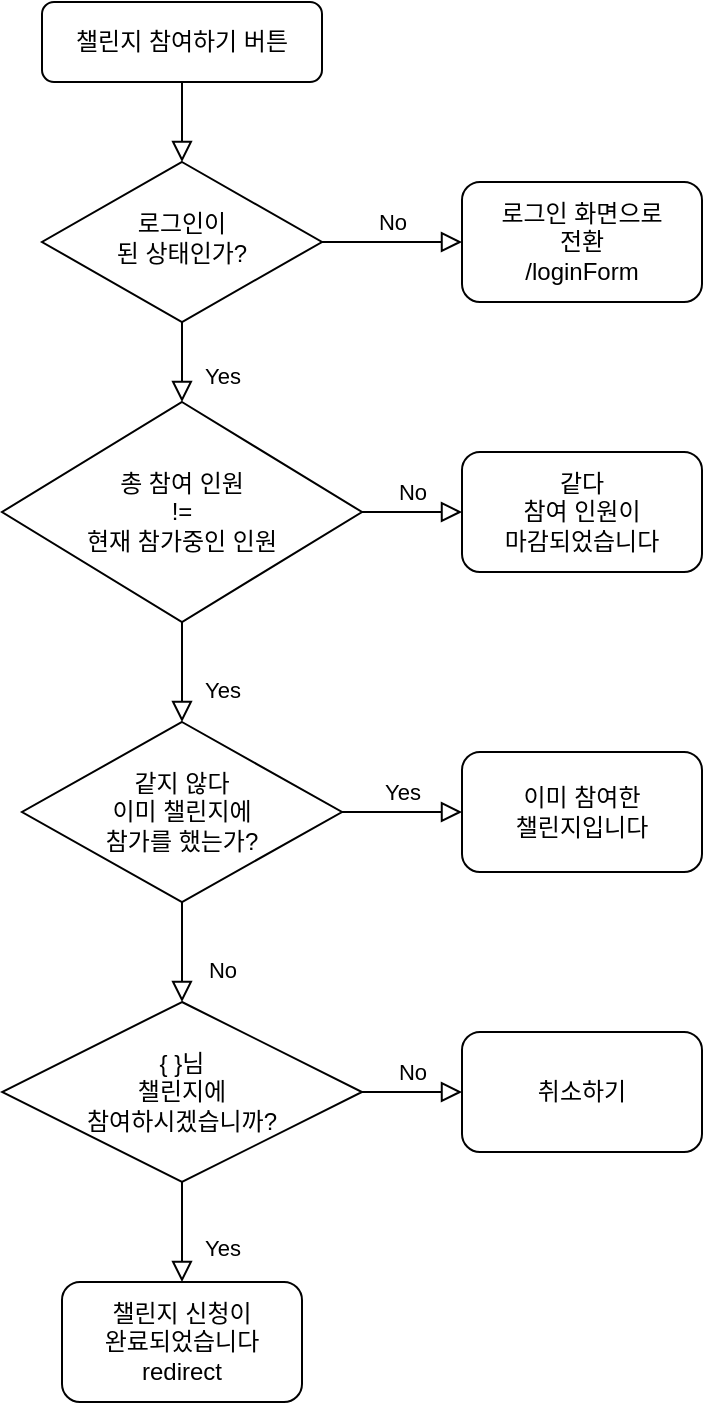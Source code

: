 <mxfile version="22.1.0" type="github" pages="2">
  <diagram id="C5RBs43oDa-KdzZeNtuy" name="chg_join">
    <mxGraphModel dx="1017" dy="1057" grid="1" gridSize="10" guides="1" tooltips="1" connect="1" arrows="1" fold="1" page="1" pageScale="1" pageWidth="827" pageHeight="1169" math="0" shadow="0">
      <root>
        <mxCell id="WIyWlLk6GJQsqaUBKTNV-0" />
        <mxCell id="WIyWlLk6GJQsqaUBKTNV-1" parent="WIyWlLk6GJQsqaUBKTNV-0" />
        <mxCell id="WIyWlLk6GJQsqaUBKTNV-3" value="챌린지 참여하기 버튼" style="rounded=1;whiteSpace=wrap;html=1;fontSize=12;glass=0;strokeWidth=1;shadow=0;" parent="WIyWlLk6GJQsqaUBKTNV-1" vertex="1">
          <mxGeometry x="30" y="10" width="140" height="40" as="geometry" />
        </mxCell>
        <mxCell id="WIyWlLk6GJQsqaUBKTNV-4" value="" style="rounded=0;html=1;jettySize=auto;orthogonalLoop=1;fontSize=11;endArrow=block;endFill=0;endSize=8;strokeWidth=1;shadow=0;labelBackgroundColor=none;edgeStyle=orthogonalEdgeStyle;exitX=0.5;exitY=1;exitDx=0;exitDy=0;" parent="WIyWlLk6GJQsqaUBKTNV-1" source="WIyWlLk6GJQsqaUBKTNV-3" target="WIyWlLk6GJQsqaUBKTNV-10" edge="1">
          <mxGeometry y="20" relative="1" as="geometry">
            <mxPoint as="offset" />
            <mxPoint x="100" y="180" as="sourcePoint" />
          </mxGeometry>
        </mxCell>
        <mxCell id="WIyWlLk6GJQsqaUBKTNV-8" value="Yes" style="rounded=0;html=1;jettySize=auto;orthogonalLoop=1;fontSize=11;endArrow=block;endFill=0;endSize=8;strokeWidth=1;shadow=0;labelBackgroundColor=none;edgeStyle=orthogonalEdgeStyle;entryX=0.5;entryY=0;entryDx=0;entryDy=0;" parent="WIyWlLk6GJQsqaUBKTNV-1" source="WIyWlLk6GJQsqaUBKTNV-10" target="vuwhMTFFF2uoq4JRRtlt-0" edge="1">
          <mxGeometry x="0.333" y="20" relative="1" as="geometry">
            <mxPoint as="offset" />
            <mxPoint x="100" y="230" as="targetPoint" />
          </mxGeometry>
        </mxCell>
        <mxCell id="WIyWlLk6GJQsqaUBKTNV-9" value="No" style="edgeStyle=orthogonalEdgeStyle;rounded=0;html=1;jettySize=auto;orthogonalLoop=1;fontSize=11;endArrow=block;endFill=0;endSize=8;strokeWidth=1;shadow=0;labelBackgroundColor=none;" parent="WIyWlLk6GJQsqaUBKTNV-1" source="WIyWlLk6GJQsqaUBKTNV-10" target="WIyWlLk6GJQsqaUBKTNV-12" edge="1">
          <mxGeometry y="10" relative="1" as="geometry">
            <mxPoint as="offset" />
          </mxGeometry>
        </mxCell>
        <mxCell id="WIyWlLk6GJQsqaUBKTNV-10" value="로그인이&lt;br&gt;된 상태인가?" style="rhombus;whiteSpace=wrap;html=1;shadow=0;fontFamily=Helvetica;fontSize=12;align=center;strokeWidth=1;spacing=6;spacingTop=-4;" parent="WIyWlLk6GJQsqaUBKTNV-1" vertex="1">
          <mxGeometry x="30" y="90" width="140" height="80" as="geometry" />
        </mxCell>
        <mxCell id="WIyWlLk6GJQsqaUBKTNV-12" value="로그인 화면으로&lt;br&gt;전환&lt;br&gt;/loginForm" style="rounded=1;whiteSpace=wrap;html=1;fontSize=12;glass=0;strokeWidth=1;shadow=0;" parent="WIyWlLk6GJQsqaUBKTNV-1" vertex="1">
          <mxGeometry x="240" y="100" width="120" height="60" as="geometry" />
        </mxCell>
        <mxCell id="vuwhMTFFF2uoq4JRRtlt-0" value="총 참여 인원&lt;br&gt;!=&lt;br&gt;현재 참가중인 인원" style="rhombus;whiteSpace=wrap;html=1;" parent="WIyWlLk6GJQsqaUBKTNV-1" vertex="1">
          <mxGeometry x="10" y="210" width="180" height="110" as="geometry" />
        </mxCell>
        <mxCell id="vuwhMTFFF2uoq4JRRtlt-1" value="No" style="edgeStyle=orthogonalEdgeStyle;rounded=0;html=1;jettySize=auto;orthogonalLoop=1;fontSize=11;endArrow=block;endFill=0;endSize=8;strokeWidth=1;shadow=0;labelBackgroundColor=none;exitX=1;exitY=0.5;exitDx=0;exitDy=0;" parent="WIyWlLk6GJQsqaUBKTNV-1" source="vuwhMTFFF2uoq4JRRtlt-0" target="vuwhMTFFF2uoq4JRRtlt-2" edge="1">
          <mxGeometry y="10" relative="1" as="geometry">
            <mxPoint as="offset" />
            <mxPoint x="210" y="265" as="sourcePoint" />
          </mxGeometry>
        </mxCell>
        <mxCell id="vuwhMTFFF2uoq4JRRtlt-2" value="같다&lt;br&gt;참여 인원이 &lt;br&gt;마감되었습니다" style="rounded=1;whiteSpace=wrap;html=1;fontSize=12;glass=0;strokeWidth=1;shadow=0;" parent="WIyWlLk6GJQsqaUBKTNV-1" vertex="1">
          <mxGeometry x="240" y="235" width="120" height="60" as="geometry" />
        </mxCell>
        <mxCell id="vuwhMTFFF2uoq4JRRtlt-3" value="같지 않다&lt;br&gt;이미 챌린지에 &lt;br&gt;참가를 했는가?" style="rhombus;whiteSpace=wrap;html=1;" parent="WIyWlLk6GJQsqaUBKTNV-1" vertex="1">
          <mxGeometry x="20" y="370" width="160" height="90" as="geometry" />
        </mxCell>
        <mxCell id="vuwhMTFFF2uoq4JRRtlt-4" value="Yes" style="rounded=0;html=1;jettySize=auto;orthogonalLoop=1;fontSize=11;endArrow=block;endFill=0;endSize=8;strokeWidth=1;shadow=0;labelBackgroundColor=none;edgeStyle=orthogonalEdgeStyle;exitX=0.5;exitY=1;exitDx=0;exitDy=0;entryX=0.5;entryY=0;entryDx=0;entryDy=0;" parent="WIyWlLk6GJQsqaUBKTNV-1" source="vuwhMTFFF2uoq4JRRtlt-0" target="vuwhMTFFF2uoq4JRRtlt-3" edge="1">
          <mxGeometry x="0.333" y="20" relative="1" as="geometry">
            <mxPoint as="offset" />
            <mxPoint x="169.52" y="300" as="sourcePoint" />
            <mxPoint x="130" y="360" as="targetPoint" />
          </mxGeometry>
        </mxCell>
        <mxCell id="vuwhMTFFF2uoq4JRRtlt-5" value="Yes" style="edgeStyle=orthogonalEdgeStyle;rounded=0;html=1;jettySize=auto;orthogonalLoop=1;fontSize=11;endArrow=block;endFill=0;endSize=8;strokeWidth=1;shadow=0;labelBackgroundColor=none;exitX=1;exitY=0.5;exitDx=0;exitDy=0;" parent="WIyWlLk6GJQsqaUBKTNV-1" source="vuwhMTFFF2uoq4JRRtlt-3" target="vuwhMTFFF2uoq4JRRtlt-6" edge="1">
          <mxGeometry y="10" relative="1" as="geometry">
            <mxPoint as="offset" />
            <mxPoint x="210" y="415" as="sourcePoint" />
          </mxGeometry>
        </mxCell>
        <mxCell id="vuwhMTFFF2uoq4JRRtlt-6" value="이미 참여한 &lt;br&gt;챌린지입니다" style="rounded=1;whiteSpace=wrap;html=1;fontSize=12;glass=0;strokeWidth=1;shadow=0;" parent="WIyWlLk6GJQsqaUBKTNV-1" vertex="1">
          <mxGeometry x="240" y="385" width="120" height="60" as="geometry" />
        </mxCell>
        <mxCell id="vuwhMTFFF2uoq4JRRtlt-7" value="No" style="rounded=0;html=1;jettySize=auto;orthogonalLoop=1;fontSize=11;endArrow=block;endFill=0;endSize=8;strokeWidth=1;shadow=0;labelBackgroundColor=none;edgeStyle=orthogonalEdgeStyle;exitX=0.5;exitY=1;exitDx=0;exitDy=0;entryX=0.5;entryY=0;entryDx=0;entryDy=0;" parent="WIyWlLk6GJQsqaUBKTNV-1" source="vuwhMTFFF2uoq4JRRtlt-3" target="vuwhMTFFF2uoq4JRRtlt-8" edge="1">
          <mxGeometry x="0.333" y="20" relative="1" as="geometry">
            <mxPoint as="offset" />
            <mxPoint x="100" y="460" as="sourcePoint" />
            <mxPoint x="130" y="500" as="targetPoint" />
          </mxGeometry>
        </mxCell>
        <mxCell id="vuwhMTFFF2uoq4JRRtlt-8" value="{ }님&lt;br&gt;챌린지에 &lt;br&gt;참여하시겠습니까?" style="rhombus;whiteSpace=wrap;html=1;" parent="WIyWlLk6GJQsqaUBKTNV-1" vertex="1">
          <mxGeometry x="10" y="510" width="180" height="90" as="geometry" />
        </mxCell>
        <mxCell id="vuwhMTFFF2uoq4JRRtlt-10" value="No" style="edgeStyle=orthogonalEdgeStyle;rounded=0;html=1;jettySize=auto;orthogonalLoop=1;fontSize=11;endArrow=block;endFill=0;endSize=8;strokeWidth=1;shadow=0;labelBackgroundColor=none;exitX=1;exitY=0.5;exitDx=0;exitDy=0;" parent="WIyWlLk6GJQsqaUBKTNV-1" source="vuwhMTFFF2uoq4JRRtlt-8" target="vuwhMTFFF2uoq4JRRtlt-11" edge="1">
          <mxGeometry y="10" relative="1" as="geometry">
            <mxPoint as="offset" />
            <mxPoint x="190" y="555" as="sourcePoint" />
          </mxGeometry>
        </mxCell>
        <mxCell id="vuwhMTFFF2uoq4JRRtlt-11" value="취소하기" style="rounded=1;whiteSpace=wrap;html=1;fontSize=12;glass=0;strokeWidth=1;shadow=0;" parent="WIyWlLk6GJQsqaUBKTNV-1" vertex="1">
          <mxGeometry x="240" y="525" width="120" height="60" as="geometry" />
        </mxCell>
        <mxCell id="vuwhMTFFF2uoq4JRRtlt-14" value="Yes" style="rounded=0;html=1;jettySize=auto;orthogonalLoop=1;fontSize=11;endArrow=block;endFill=0;endSize=8;strokeWidth=1;shadow=0;labelBackgroundColor=none;edgeStyle=orthogonalEdgeStyle;exitX=0.5;exitY=1;exitDx=0;exitDy=0;entryX=0.5;entryY=0;entryDx=0;entryDy=0;" parent="WIyWlLk6GJQsqaUBKTNV-1" source="vuwhMTFFF2uoq4JRRtlt-8" edge="1">
          <mxGeometry x="0.333" y="20" relative="1" as="geometry">
            <mxPoint as="offset" />
            <mxPoint x="100" y="600" as="sourcePoint" />
            <mxPoint x="100" y="650" as="targetPoint" />
          </mxGeometry>
        </mxCell>
        <mxCell id="vuwhMTFFF2uoq4JRRtlt-18" value="챌린지 신청이&lt;br&gt;완료되었습니다&lt;br&gt;redirect" style="rounded=1;whiteSpace=wrap;html=1;fontSize=12;glass=0;strokeWidth=1;shadow=0;" parent="WIyWlLk6GJQsqaUBKTNV-1" vertex="1">
          <mxGeometry x="40" y="650" width="120" height="60" as="geometry" />
        </mxCell>
      </root>
    </mxGraphModel>
  </diagram>
  <diagram id="VA9xofnsht08dgtpcGKq" name="follow">
    <mxGraphModel dx="712" dy="740" grid="1" gridSize="10" guides="1" tooltips="1" connect="1" arrows="1" fold="1" page="1" pageScale="1" pageWidth="827" pageHeight="1169" math="0" shadow="0">
      <root>
        <mxCell id="0" />
        <mxCell id="1" parent="0" />
        <mxCell id="lFOHaIZgNa26gFKQfTDG-1" value="팔로우 버튼" style="rounded=1;whiteSpace=wrap;html=1;" parent="1" vertex="1">
          <mxGeometry x="40" y="20" width="120" height="60" as="geometry" />
        </mxCell>
        <mxCell id="g8-kzpMb3t2HkS-5e6lQ-1" value="" style="rounded=0;html=1;jettySize=auto;orthogonalLoop=1;fontSize=11;endArrow=block;endFill=0;endSize=8;strokeWidth=1;shadow=0;labelBackgroundColor=none;edgeStyle=orthogonalEdgeStyle;exitX=0.5;exitY=1;exitDx=0;exitDy=0;" parent="1" source="lFOHaIZgNa26gFKQfTDG-1" target="g8-kzpMb3t2HkS-5e6lQ-3" edge="1">
          <mxGeometry y="20" relative="1" as="geometry">
            <mxPoint as="offset" />
            <mxPoint x="100" y="100" as="sourcePoint" />
          </mxGeometry>
        </mxCell>
        <mxCell id="g8-kzpMb3t2HkS-5e6lQ-2" value="No" style="edgeStyle=orthogonalEdgeStyle;rounded=0;html=1;jettySize=auto;orthogonalLoop=1;fontSize=11;endArrow=block;endFill=0;endSize=8;strokeWidth=1;shadow=0;labelBackgroundColor=none;" parent="1" source="g8-kzpMb3t2HkS-5e6lQ-3" target="g8-kzpMb3t2HkS-5e6lQ-4" edge="1">
          <mxGeometry y="10" relative="1" as="geometry">
            <mxPoint as="offset" />
          </mxGeometry>
        </mxCell>
        <mxCell id="g8-kzpMb3t2HkS-5e6lQ-3" value="로그인이&lt;br&gt;된 상태인가?" style="rhombus;whiteSpace=wrap;html=1;shadow=0;fontFamily=Helvetica;fontSize=12;align=center;strokeWidth=1;spacing=6;spacingTop=-4;" parent="1" vertex="1">
          <mxGeometry x="30" y="120" width="140" height="80" as="geometry" />
        </mxCell>
        <mxCell id="g8-kzpMb3t2HkS-5e6lQ-4" value="로그인 화면으로&lt;br&gt;전환&lt;br&gt;/loginForm" style="rounded=1;whiteSpace=wrap;html=1;fontSize=12;glass=0;strokeWidth=1;shadow=0;" parent="1" vertex="1">
          <mxGeometry x="224" y="130" width="120" height="60" as="geometry" />
        </mxCell>
        <mxCell id="gbJg4SNyb8r7ORdpJdAq-1" value="Yes" style="rounded=0;html=1;jettySize=auto;orthogonalLoop=1;fontSize=11;endArrow=block;endFill=0;endSize=8;strokeWidth=1;shadow=0;labelBackgroundColor=none;edgeStyle=orthogonalEdgeStyle;entryX=0.5;entryY=0;entryDx=0;entryDy=0;exitX=0.5;exitY=1;exitDx=0;exitDy=0;" parent="1" source="g8-kzpMb3t2HkS-5e6lQ-3" target="gbJg4SNyb8r7ORdpJdAq-2" edge="1">
          <mxGeometry x="0.333" y="20" relative="1" as="geometry">
            <mxPoint as="offset" />
            <mxPoint x="99.77" y="240" as="targetPoint" />
            <mxPoint x="50" y="211" as="sourcePoint" />
          </mxGeometry>
        </mxCell>
        <mxCell id="gbJg4SNyb8r7ORdpJdAq-2" value="자신의 계정인가?" style="rhombus;whiteSpace=wrap;html=1;shadow=0;fontFamily=Helvetica;fontSize=12;align=center;strokeWidth=1;spacing=6;spacingTop=-4;" parent="1" vertex="1">
          <mxGeometry x="30" y="240" width="140" height="80" as="geometry" />
        </mxCell>
        <mxCell id="gbJg4SNyb8r7ORdpJdAq-3" value="Yes" style="edgeStyle=orthogonalEdgeStyle;rounded=0;html=1;jettySize=auto;orthogonalLoop=1;fontSize=11;endArrow=block;endFill=0;endSize=8;strokeWidth=1;shadow=0;labelBackgroundColor=none;" parent="1" source="gbJg4SNyb8r7ORdpJdAq-2" target="gbJg4SNyb8r7ORdpJdAq-4" edge="1">
          <mxGeometry y="10" relative="1" as="geometry">
            <mxPoint as="offset" />
          </mxGeometry>
        </mxCell>
        <mxCell id="gbJg4SNyb8r7ORdpJdAq-4" value="팔로우 안 됨" style="rounded=1;whiteSpace=wrap;html=1;fontSize=12;glass=0;strokeWidth=1;shadow=0;" parent="1" vertex="1">
          <mxGeometry x="224" y="250" width="120" height="60" as="geometry" />
        </mxCell>
        <mxCell id="gbJg4SNyb8r7ORdpJdAq-5" value="팔로우 이력이&lt;br&gt;있는가?" style="rhombus;whiteSpace=wrap;html=1;shadow=0;fontFamily=Helvetica;fontSize=12;align=center;strokeWidth=1;spacing=6;spacingTop=-4;" parent="1" vertex="1">
          <mxGeometry x="30" y="360" width="140" height="80" as="geometry" />
        </mxCell>
        <mxCell id="gbJg4SNyb8r7ORdpJdAq-6" value="No" style="rounded=0;html=1;jettySize=auto;orthogonalLoop=1;fontSize=11;endArrow=block;endFill=0;endSize=8;strokeWidth=1;shadow=0;labelBackgroundColor=none;edgeStyle=orthogonalEdgeStyle;entryX=0.5;entryY=0;entryDx=0;entryDy=0;exitX=0.5;exitY=1;exitDx=0;exitDy=0;" parent="1" source="gbJg4SNyb8r7ORdpJdAq-2" target="gbJg4SNyb8r7ORdpJdAq-5" edge="1">
          <mxGeometry x="0.333" y="20" relative="1" as="geometry">
            <mxPoint as="offset" />
            <mxPoint x="99.77" y="360" as="targetPoint" />
            <mxPoint x="80" y="330" as="sourcePoint" />
          </mxGeometry>
        </mxCell>
        <mxCell id="gbJg4SNyb8r7ORdpJdAq-7" value="Yes" style="edgeStyle=orthogonalEdgeStyle;rounded=0;html=1;jettySize=auto;orthogonalLoop=1;fontSize=11;endArrow=block;endFill=0;endSize=8;strokeWidth=1;shadow=0;labelBackgroundColor=none;exitX=1;exitY=0.5;exitDx=0;exitDy=0;entryX=0;entryY=0.5;entryDx=0;entryDy=0;" parent="1" source="gbJg4SNyb8r7ORdpJdAq-5" target="gbJg4SNyb8r7ORdpJdAq-12" edge="1">
          <mxGeometry y="10" relative="1" as="geometry">
            <mxPoint as="offset" />
            <mxPoint x="180" y="380" as="sourcePoint" />
            <mxPoint x="220" y="400" as="targetPoint" />
          </mxGeometry>
        </mxCell>
        <mxCell id="gbJg4SNyb8r7ORdpJdAq-10" value="" style="edgeStyle=orthogonalEdgeStyle;rounded=0;html=1;jettySize=auto;orthogonalLoop=1;fontSize=11;endArrow=block;endFill=0;endSize=8;strokeWidth=1;shadow=0;labelBackgroundColor=none;exitX=1;exitY=0.5;exitDx=0;exitDy=0;entryX=0;entryY=0.5;entryDx=0;entryDy=0;" parent="1" source="gbJg4SNyb8r7ORdpJdAq-12" target="gbJg4SNyb8r7ORdpJdAq-13" edge="1">
          <mxGeometry y="10" relative="1" as="geometry">
            <mxPoint as="offset" />
            <mxPoint x="360" y="400" as="sourcePoint" />
            <mxPoint x="370" y="430" as="targetPoint" />
          </mxGeometry>
        </mxCell>
        <mxCell id="gbJg4SNyb8r7ORdpJdAq-12" value="팔로우 취소" style="rounded=1;whiteSpace=wrap;html=1;fontSize=12;glass=0;strokeWidth=1;shadow=0;" parent="1" vertex="1">
          <mxGeometry x="224" y="370" width="120" height="60" as="geometry" />
        </mxCell>
        <mxCell id="gbJg4SNyb8r7ORdpJdAq-13" value="btn-danger&lt;br&gt;&#39;팔로우&#39;" style="rounded=1;whiteSpace=wrap;html=1;fontSize=12;glass=0;strokeWidth=1;shadow=0;" parent="1" vertex="1">
          <mxGeometry x="400" y="370" width="120" height="60" as="geometry" />
        </mxCell>
        <mxCell id="gbJg4SNyb8r7ORdpJdAq-14" value="No" style="rounded=0;html=1;jettySize=auto;orthogonalLoop=1;fontSize=11;endArrow=block;endFill=0;endSize=8;strokeWidth=1;shadow=0;labelBackgroundColor=none;edgeStyle=orthogonalEdgeStyle;entryX=0.5;entryY=0;entryDx=0;entryDy=0;exitX=0.5;exitY=1;exitDx=0;exitDy=0;" parent="1" source="gbJg4SNyb8r7ORdpJdAq-5" edge="1">
          <mxGeometry x="0.333" y="20" relative="1" as="geometry">
            <mxPoint as="offset" />
            <mxPoint x="100" y="480" as="targetPoint" />
            <mxPoint x="80" y="450" as="sourcePoint" />
          </mxGeometry>
        </mxCell>
        <mxCell id="gbJg4SNyb8r7ORdpJdAq-15" value="팔로우 등록" style="rounded=1;whiteSpace=wrap;html=1;fontSize=12;glass=0;strokeWidth=1;shadow=0;" parent="1" vertex="1">
          <mxGeometry x="40" y="480" width="120" height="60" as="geometry" />
        </mxCell>
        <mxCell id="gbJg4SNyb8r7ORdpJdAq-16" value="" style="rounded=0;html=1;jettySize=auto;orthogonalLoop=1;fontSize=11;endArrow=block;endFill=0;endSize=8;strokeWidth=1;shadow=0;labelBackgroundColor=none;edgeStyle=orthogonalEdgeStyle;entryX=0.5;entryY=0;entryDx=0;entryDy=0;exitX=0.5;exitY=1;exitDx=0;exitDy=0;" parent="1" source="gbJg4SNyb8r7ORdpJdAq-15" edge="1">
          <mxGeometry x="0.342" y="20" relative="1" as="geometry">
            <mxPoint as="offset" />
            <mxPoint x="100" y="580" as="targetPoint" />
            <mxPoint x="90" y="550" as="sourcePoint" />
          </mxGeometry>
        </mxCell>
        <mxCell id="gbJg4SNyb8r7ORdpJdAq-17" value="btn-light&lt;br&gt;&#39;팔로잉&#39;" style="rounded=1;whiteSpace=wrap;html=1;fontSize=12;glass=0;strokeWidth=1;shadow=0;" parent="1" vertex="1">
          <mxGeometry x="40" y="580" width="120" height="60" as="geometry" />
        </mxCell>
      </root>
    </mxGraphModel>
  </diagram>
</mxfile>
